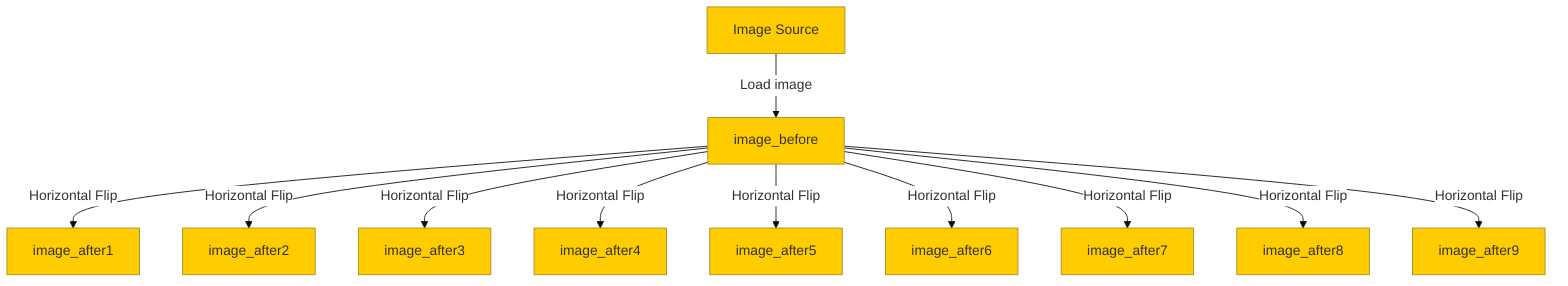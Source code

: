 %%{init: {'theme': 'base', 'themeVariables': {'primaryColor': '#ffcc00', 'edgeLabelBackground':'#ffffff', 'tertiaryColor': '#ffcc00'}}}%%
%% The dataset diagram for the Jupyter Notebook 22057378.ipynb
flowchart TD
    %% Node for image file source
    A["Image Source"] --> |"Load image"| B["image_before"]
    
    %% Nodes for image transformations
    B --> |"Horizontal Flip"| C["image_after1"]
    B --> |"Horizontal Flip"| D["image_after2"]
    B --> |"Horizontal Flip"| E["image_after3"]
    B --> |"Horizontal Flip"| F["image_after4"]
    B --> |"Horizontal Flip"| G["image_after5"]
    B --> |"Horizontal Flip"| H["image_after6"]
    B --> |"Horizontal Flip"| I["image_after7"]
    B --> |"Horizontal Flip"| J["image_after8"]
    B --> |"Horizontal Flip"| K["image_after9"]